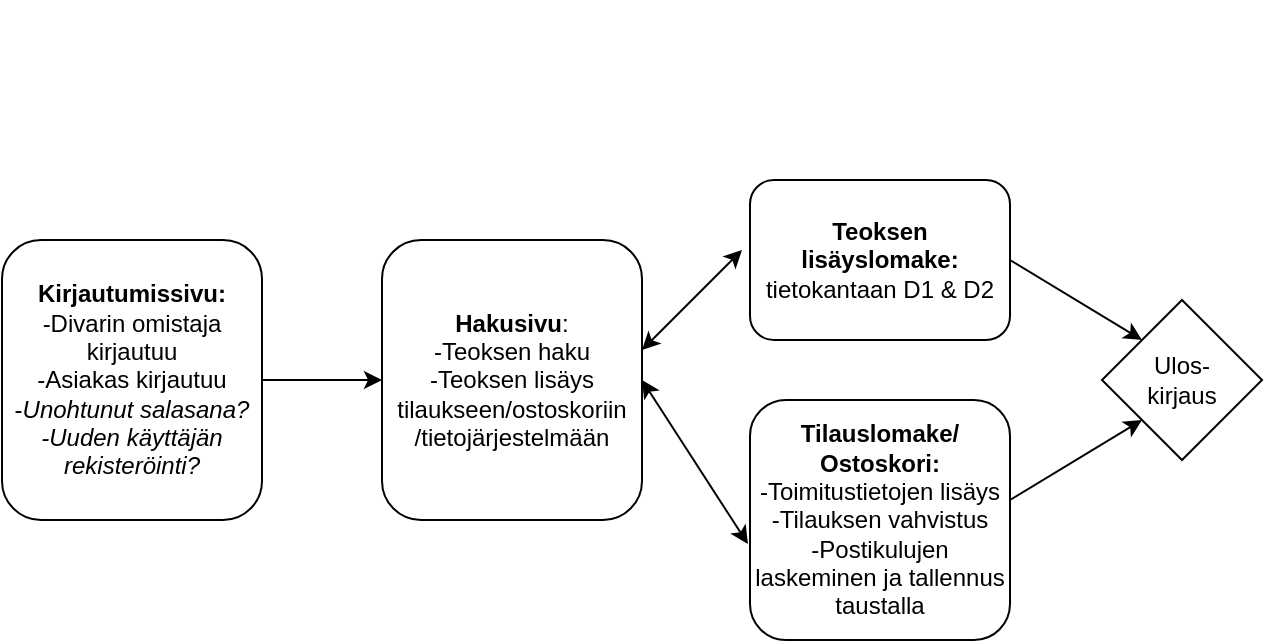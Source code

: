 <mxfile version="26.0.10">
  <diagram name="Page-1" id="YAiH8xaDrNcEKyo47Klx">
    <mxGraphModel dx="786" dy="438" grid="1" gridSize="10" guides="1" tooltips="1" connect="1" arrows="1" fold="1" page="1" pageScale="1" pageWidth="827" pageHeight="1169" math="0" shadow="0">
      <root>
        <mxCell id="0" />
        <mxCell id="1" parent="0" />
        <mxCell id="xLjRIKFggBFyaXyNJNWd-14" value="" style="edgeStyle=orthogonalEdgeStyle;rounded=0;orthogonalLoop=1;jettySize=auto;html=1;" parent="1" source="xLjRIKFggBFyaXyNJNWd-1" target="xLjRIKFggBFyaXyNJNWd-2" edge="1">
          <mxGeometry relative="1" as="geometry" />
        </mxCell>
        <mxCell id="xLjRIKFggBFyaXyNJNWd-1" value="&lt;b&gt;Kirjautumissivu:&lt;/b&gt;&lt;div&gt;-Divarin omistaja kirjautuu&lt;/div&gt;&lt;div&gt;-Asiakas kirjautuu&lt;/div&gt;&lt;div&gt;-&lt;i&gt;Unohtunut salasana?&lt;/i&gt;&lt;/div&gt;&lt;div&gt;&lt;i&gt;-Uuden käyttäjän rekisteröinti?&lt;/i&gt;&lt;/div&gt;" style="rounded=1;whiteSpace=wrap;html=1;" parent="1" vertex="1">
          <mxGeometry x="40" y="170" width="130" height="140" as="geometry" />
        </mxCell>
        <mxCell id="xLjRIKFggBFyaXyNJNWd-2" value="&lt;b&gt;Hakusivu&lt;/b&gt;:&lt;div&gt;-Teoksen haku&lt;/div&gt;&lt;div&gt;-Teoksen lisäys tilaukseen/ostoskoriin&lt;/div&gt;&lt;div&gt;/tietojärjestelmään&lt;/div&gt;" style="rounded=1;whiteSpace=wrap;html=1;" parent="1" vertex="1">
          <mxGeometry x="230" y="170" width="130" height="140" as="geometry" />
        </mxCell>
        <mxCell id="xLjRIKFggBFyaXyNJNWd-5" value="Ulos-&lt;div&gt;kirjaus&lt;/div&gt;" style="rhombus;whiteSpace=wrap;html=1;" parent="1" vertex="1">
          <mxGeometry x="590" y="200" width="80" height="80" as="geometry" />
        </mxCell>
        <mxCell id="xLjRIKFggBFyaXyNJNWd-11" value="" style="group" parent="1" vertex="1" connectable="0">
          <mxGeometry x="414" y="50" width="140" height="320" as="geometry" />
        </mxCell>
        <mxCell id="xLjRIKFggBFyaXyNJNWd-4" value="&lt;b&gt;Tilauslomake/&lt;/b&gt;&lt;div&gt;&lt;b&gt;Ostoskori:&lt;/b&gt;&lt;/div&gt;&lt;div&gt;-Toimitustietojen lisäys&lt;/div&gt;&lt;div&gt;-Tilauksen vahvistus&lt;/div&gt;&lt;div&gt;-Postikulujen laskeminen ja tallennus taustalla&lt;/div&gt;" style="rounded=1;whiteSpace=wrap;html=1;" parent="xLjRIKFggBFyaXyNJNWd-11" vertex="1">
          <mxGeometry y="200" width="130" height="120" as="geometry" />
        </mxCell>
        <mxCell id="xLjRIKFggBFyaXyNJNWd-3" value="&lt;b&gt;Teoksen lisäyslomake:&lt;/b&gt;&lt;div&gt;tietokantaan D1 &amp;amp; D2&lt;/div&gt;" style="rounded=1;whiteSpace=wrap;html=1;" parent="xLjRIKFggBFyaXyNJNWd-11" vertex="1">
          <mxGeometry y="90" width="130" height="80" as="geometry" />
        </mxCell>
        <mxCell id="xLjRIKFggBFyaXyNJNWd-21" value="" style="endArrow=classic;html=1;rounded=0;entryX=0;entryY=0;entryDx=0;entryDy=0;" parent="xLjRIKFggBFyaXyNJNWd-11" target="xLjRIKFggBFyaXyNJNWd-5" edge="1">
          <mxGeometry width="50" height="50" relative="1" as="geometry">
            <mxPoint x="130" y="130" as="sourcePoint" />
            <mxPoint x="180" y="80" as="targetPoint" />
          </mxGeometry>
        </mxCell>
        <mxCell id="xLjRIKFggBFyaXyNJNWd-22" value="" style="endArrow=classic;html=1;rounded=0;entryX=0;entryY=1;entryDx=0;entryDy=0;" parent="xLjRIKFggBFyaXyNJNWd-11" target="xLjRIKFggBFyaXyNJNWd-5" edge="1">
          <mxGeometry width="50" height="50" relative="1" as="geometry">
            <mxPoint x="130" y="250" as="sourcePoint" />
            <mxPoint x="180" y="200" as="targetPoint" />
          </mxGeometry>
        </mxCell>
        <mxCell id="xLjRIKFggBFyaXyNJNWd-19" value="" style="endArrow=classic;startArrow=classic;html=1;rounded=0;" parent="1" edge="1">
          <mxGeometry width="50" height="50" relative="1" as="geometry">
            <mxPoint x="360" y="225" as="sourcePoint" />
            <mxPoint x="410" y="175" as="targetPoint" />
          </mxGeometry>
        </mxCell>
        <mxCell id="xLjRIKFggBFyaXyNJNWd-20" value="" style="endArrow=classic;startArrow=classic;html=1;rounded=0;exitX=1;exitY=0.5;exitDx=0;exitDy=0;entryX=-0.008;entryY=0.6;entryDx=0;entryDy=0;entryPerimeter=0;" parent="1" source="xLjRIKFggBFyaXyNJNWd-2" target="xLjRIKFggBFyaXyNJNWd-4" edge="1">
          <mxGeometry width="50" height="50" relative="1" as="geometry">
            <mxPoint x="360" y="360" as="sourcePoint" />
            <mxPoint x="410" y="310" as="targetPoint" />
          </mxGeometry>
        </mxCell>
      </root>
    </mxGraphModel>
  </diagram>
</mxfile>
